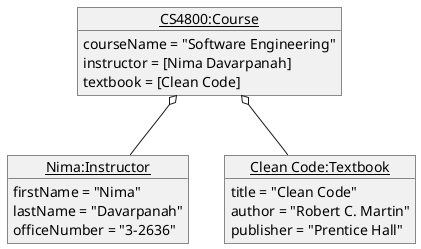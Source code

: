@startuml

object "<u>CS4800:Course</u>" as CS {
    courseName = "Software Engineering"
    instructor = [Nima Davarpanah]
    textbook = [Clean Code]
}

object "<u>Nima:Instructor</u>" as prof {
    firstName = "Nima"
    lastName = "Davarpanah"
    officeNumber = "3-2636"
}

object "<u>Clean Code:Textbook</u>" as CC {
    title = "Clean Code"
    author = "Robert C. Martin"
    publisher = "Prentice Hall"
}

CS o-- prof
CS o-- CC

@enduml
